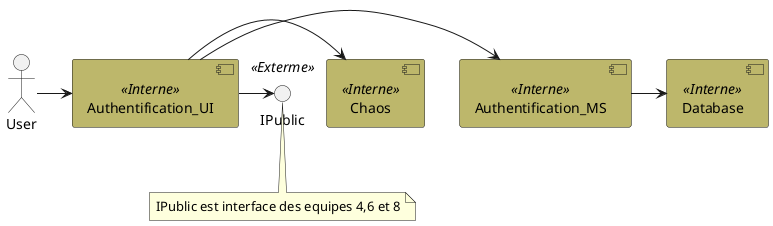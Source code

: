 @startuml
skinparam component {
  backgroundColor<<Interne>> DarkKhaki
  backgroundColor<<Exterme>> Green
}
actor User as u

 [Authentification_UI] as ui <<Interne>>
 [Authentification_MS] as ms <<Interne>>
 [Database] as bd <<Interne>>
 [Chaos]  as ko <<Interne>> 
 () IPublic as i <<Exterme>>
 note bottom of i:IPublic est interface des equipes 4,6 et 8
u   ->  ui
ui ->  ms
ui ->  ko
ms   ->  bd 
ui   ->  i 
@enduml
